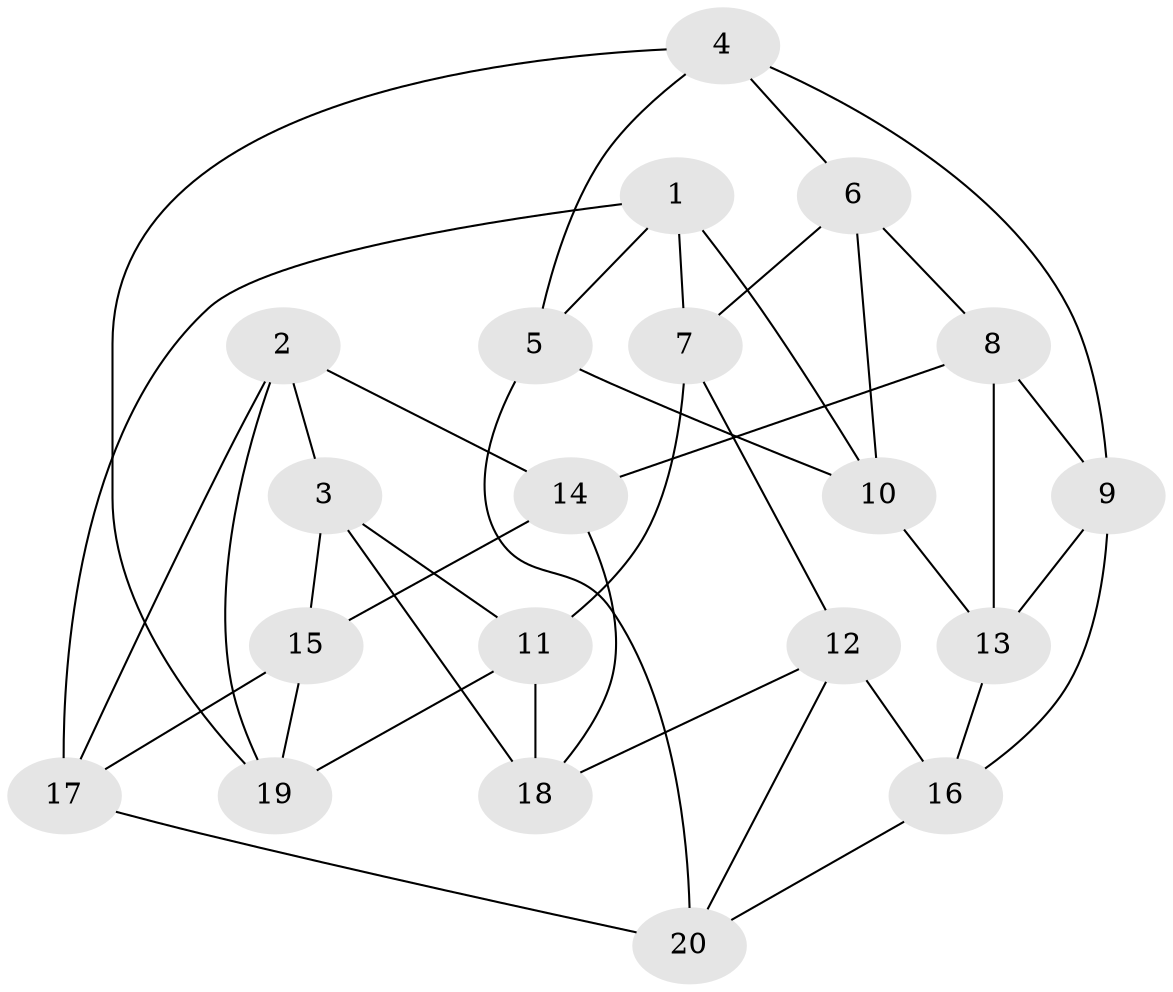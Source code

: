 // Generated by graph-tools (version 1.1) at 2025/46/02/15/25 05:46:28]
// undirected, 20 vertices, 40 edges
graph export_dot {
graph [start="1"]
  node [color=gray90,style=filled];
  1;
  2;
  3;
  4;
  5;
  6;
  7;
  8;
  9;
  10;
  11;
  12;
  13;
  14;
  15;
  16;
  17;
  18;
  19;
  20;
  1 -- 7;
  1 -- 17;
  1 -- 5;
  1 -- 10;
  2 -- 14;
  2 -- 17;
  2 -- 3;
  2 -- 19;
  3 -- 15;
  3 -- 18;
  3 -- 11;
  4 -- 6;
  4 -- 19;
  4 -- 5;
  4 -- 9;
  5 -- 20;
  5 -- 10;
  6 -- 10;
  6 -- 7;
  6 -- 8;
  7 -- 12;
  7 -- 11;
  8 -- 9;
  8 -- 13;
  8 -- 14;
  9 -- 16;
  9 -- 13;
  10 -- 13;
  11 -- 19;
  11 -- 18;
  12 -- 20;
  12 -- 16;
  12 -- 18;
  13 -- 16;
  14 -- 18;
  14 -- 15;
  15 -- 17;
  15 -- 19;
  16 -- 20;
  17 -- 20;
}
